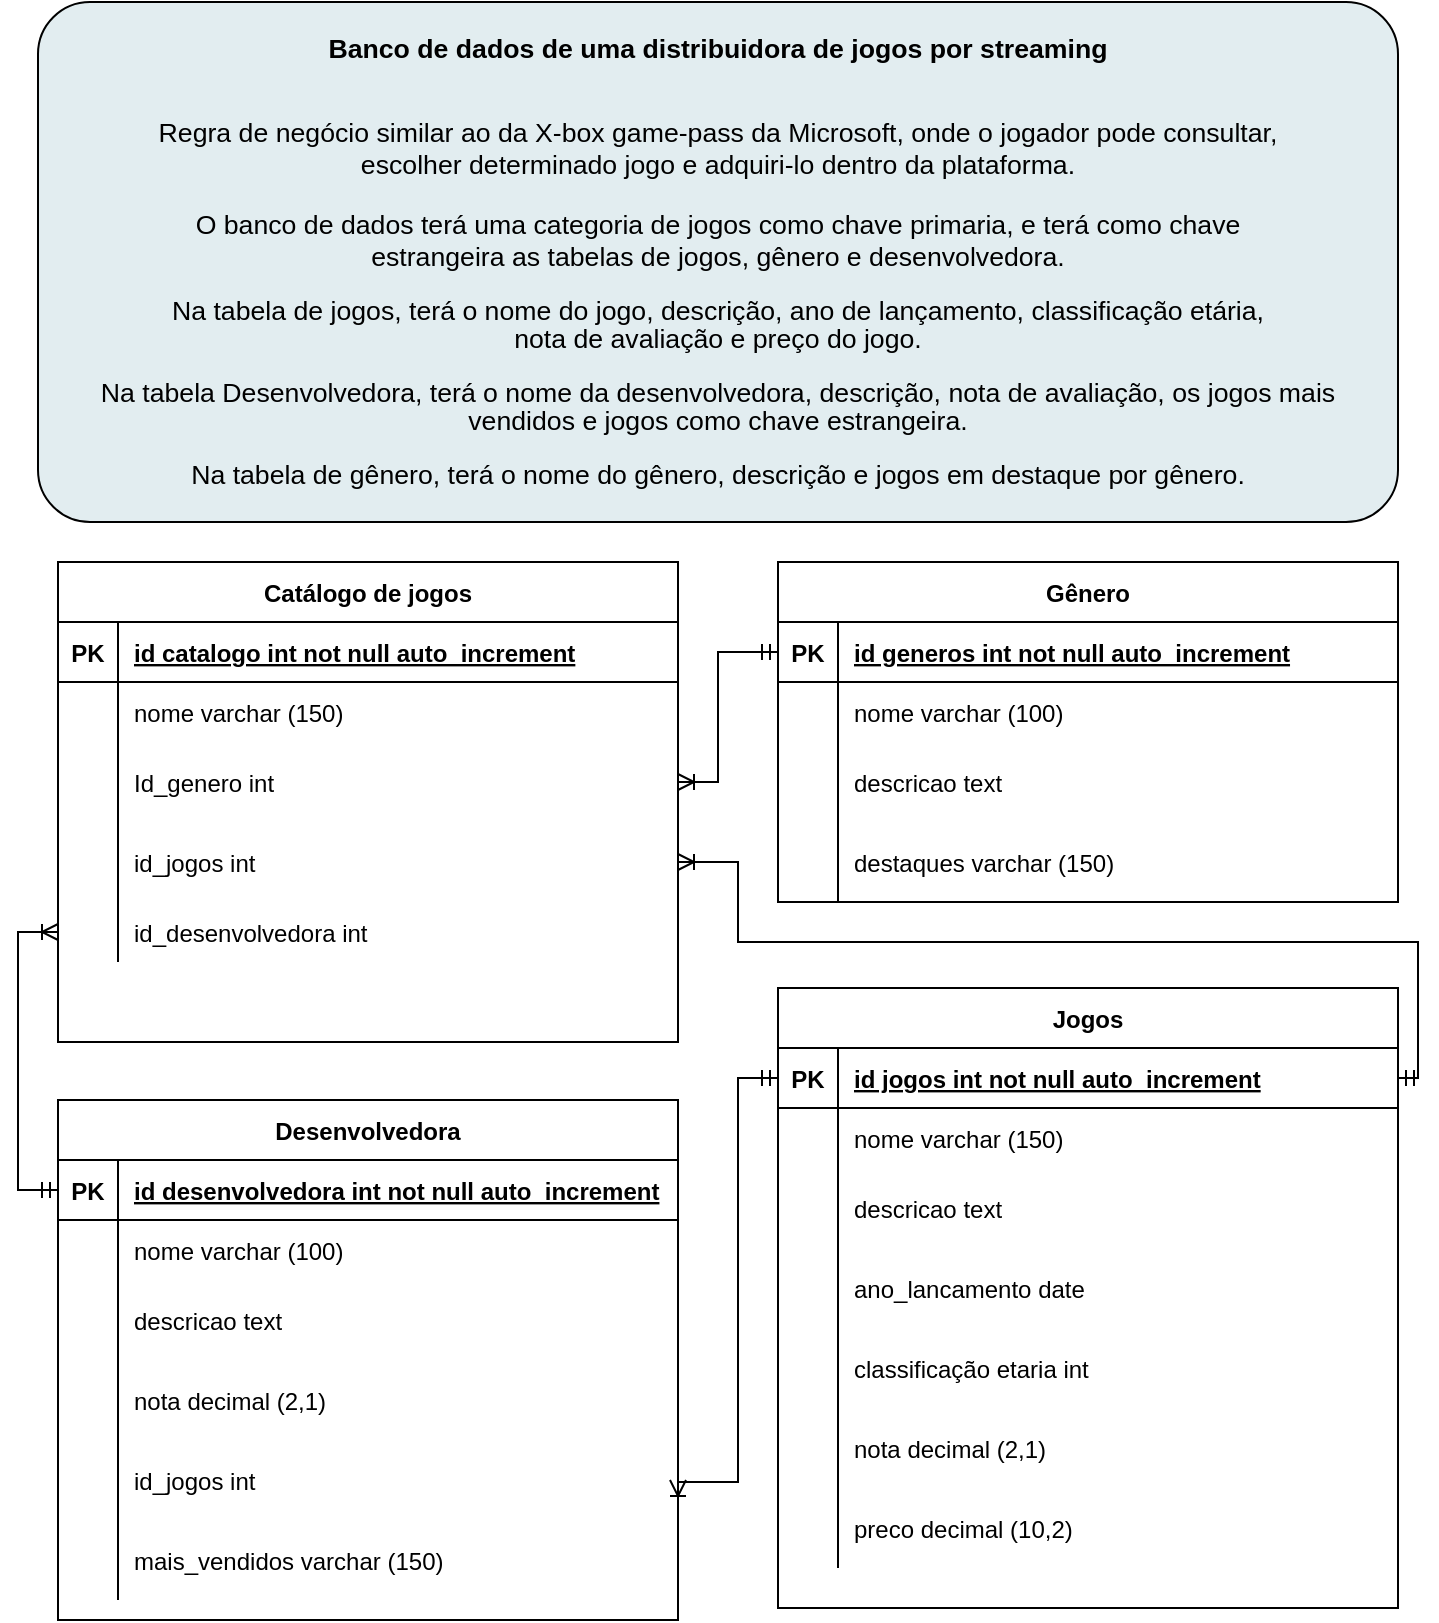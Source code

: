 <mxfile version="20.6.0" type="device"><diagram id="Bnu6wLJjfjW15WHpD5dW" name="Página-1"><mxGraphModel dx="758" dy="1633" grid="1" gridSize="10" guides="1" tooltips="1" connect="1" arrows="1" fold="1" page="1" pageScale="1" pageWidth="827" pageHeight="1169" math="0" shadow="0"><root><mxCell id="0"/><mxCell id="1" parent="0"/><mxCell id="dO7ic97XobzAoHaATw9W-1" value="Jogos" style="shape=table;startSize=30;container=1;collapsible=1;childLayout=tableLayout;fixedRows=1;rowLines=0;fontStyle=1;align=center;resizeLast=1;" parent="1" vertex="1"><mxGeometry x="460" y="203" width="310" height="310" as="geometry"/></mxCell><mxCell id="dO7ic97XobzAoHaATw9W-2" value="" style="shape=tableRow;horizontal=0;startSize=0;swimlaneHead=0;swimlaneBody=0;fillColor=none;collapsible=0;dropTarget=0;points=[[0,0.5],[1,0.5]];portConstraint=eastwest;top=0;left=0;right=0;bottom=1;" parent="dO7ic97XobzAoHaATw9W-1" vertex="1"><mxGeometry y="30" width="310" height="30" as="geometry"/></mxCell><mxCell id="dO7ic97XobzAoHaATw9W-3" value="PK" style="shape=partialRectangle;connectable=0;fillColor=none;top=0;left=0;bottom=0;right=0;fontStyle=1;overflow=hidden;" parent="dO7ic97XobzAoHaATw9W-2" vertex="1"><mxGeometry width="30" height="30" as="geometry"><mxRectangle width="30" height="30" as="alternateBounds"/></mxGeometry></mxCell><mxCell id="dO7ic97XobzAoHaATw9W-4" value="id jogos int not null auto_increment" style="shape=partialRectangle;connectable=0;fillColor=none;top=0;left=0;bottom=0;right=0;align=left;spacingLeft=6;fontStyle=5;overflow=hidden;" parent="dO7ic97XobzAoHaATw9W-2" vertex="1"><mxGeometry x="30" width="280" height="30" as="geometry"><mxRectangle width="280" height="30" as="alternateBounds"/></mxGeometry></mxCell><mxCell id="dO7ic97XobzAoHaATw9W-5" value="" style="shape=tableRow;horizontal=0;startSize=0;swimlaneHead=0;swimlaneBody=0;fillColor=none;collapsible=0;dropTarget=0;points=[[0,0.5],[1,0.5]];portConstraint=eastwest;top=0;left=0;right=0;bottom=0;" parent="dO7ic97XobzAoHaATw9W-1" vertex="1"><mxGeometry y="60" width="310" height="30" as="geometry"/></mxCell><mxCell id="dO7ic97XobzAoHaATw9W-6" value="" style="shape=partialRectangle;connectable=0;fillColor=none;top=0;left=0;bottom=0;right=0;editable=1;overflow=hidden;" parent="dO7ic97XobzAoHaATw9W-5" vertex="1"><mxGeometry width="30" height="30" as="geometry"><mxRectangle width="30" height="30" as="alternateBounds"/></mxGeometry></mxCell><mxCell id="dO7ic97XobzAoHaATw9W-7" value="nome varchar (150)" style="shape=partialRectangle;connectable=0;fillColor=none;top=0;left=0;bottom=0;right=0;align=left;spacingLeft=6;overflow=hidden;" parent="dO7ic97XobzAoHaATw9W-5" vertex="1"><mxGeometry x="30" width="280" height="30" as="geometry"><mxRectangle width="280" height="30" as="alternateBounds"/></mxGeometry></mxCell><mxCell id="dO7ic97XobzAoHaATw9W-20" value="" style="shape=tableRow;horizontal=0;startSize=0;swimlaneHead=0;swimlaneBody=0;fillColor=none;collapsible=0;dropTarget=0;points=[[0,0.5],[1,0.5]];portConstraint=eastwest;top=0;left=0;right=0;bottom=0;" parent="dO7ic97XobzAoHaATw9W-1" vertex="1"><mxGeometry y="90" width="310" height="40" as="geometry"/></mxCell><mxCell id="dO7ic97XobzAoHaATw9W-21" value="" style="shape=partialRectangle;connectable=0;fillColor=none;top=0;left=0;bottom=0;right=0;editable=1;overflow=hidden;" parent="dO7ic97XobzAoHaATw9W-20" vertex="1"><mxGeometry width="30" height="40" as="geometry"><mxRectangle width="30" height="40" as="alternateBounds"/></mxGeometry></mxCell><mxCell id="dO7ic97XobzAoHaATw9W-22" value="descricao text" style="shape=partialRectangle;connectable=0;fillColor=none;top=0;left=0;bottom=0;right=0;align=left;spacingLeft=6;overflow=hidden;" parent="dO7ic97XobzAoHaATw9W-20" vertex="1"><mxGeometry x="30" width="280" height="40" as="geometry"><mxRectangle width="280" height="40" as="alternateBounds"/></mxGeometry></mxCell><mxCell id="dO7ic97XobzAoHaATw9W-14" value="" style="shape=tableRow;horizontal=0;startSize=0;swimlaneHead=0;swimlaneBody=0;fillColor=none;collapsible=0;dropTarget=0;points=[[0,0.5],[1,0.5]];portConstraint=eastwest;top=0;left=0;right=0;bottom=0;" parent="dO7ic97XobzAoHaATw9W-1" vertex="1"><mxGeometry y="130" width="310" height="40" as="geometry"/></mxCell><mxCell id="dO7ic97XobzAoHaATw9W-15" value="" style="shape=partialRectangle;connectable=0;fillColor=none;top=0;left=0;bottom=0;right=0;editable=1;overflow=hidden;" parent="dO7ic97XobzAoHaATw9W-14" vertex="1"><mxGeometry width="30" height="40" as="geometry"><mxRectangle width="30" height="40" as="alternateBounds"/></mxGeometry></mxCell><mxCell id="dO7ic97XobzAoHaATw9W-16" value="ano_lancamento date" style="shape=partialRectangle;connectable=0;fillColor=none;top=0;left=0;bottom=0;right=0;align=left;spacingLeft=6;overflow=hidden;" parent="dO7ic97XobzAoHaATw9W-14" vertex="1"><mxGeometry x="30" width="280" height="40" as="geometry"><mxRectangle width="280" height="40" as="alternateBounds"/></mxGeometry></mxCell><mxCell id="dO7ic97XobzAoHaATw9W-17" value="" style="shape=tableRow;horizontal=0;startSize=0;swimlaneHead=0;swimlaneBody=0;fillColor=none;collapsible=0;dropTarget=0;points=[[0,0.5],[1,0.5]];portConstraint=eastwest;top=0;left=0;right=0;bottom=0;" parent="dO7ic97XobzAoHaATw9W-1" vertex="1"><mxGeometry y="170" width="310" height="40" as="geometry"/></mxCell><mxCell id="dO7ic97XobzAoHaATw9W-18" value="" style="shape=partialRectangle;connectable=0;fillColor=none;top=0;left=0;bottom=0;right=0;editable=1;overflow=hidden;" parent="dO7ic97XobzAoHaATw9W-17" vertex="1"><mxGeometry width="30" height="40" as="geometry"><mxRectangle width="30" height="40" as="alternateBounds"/></mxGeometry></mxCell><mxCell id="dO7ic97XobzAoHaATw9W-19" value="classificação etaria int" style="shape=partialRectangle;connectable=0;fillColor=none;top=0;left=0;bottom=0;right=0;align=left;spacingLeft=6;overflow=hidden;" parent="dO7ic97XobzAoHaATw9W-17" vertex="1"><mxGeometry x="30" width="280" height="40" as="geometry"><mxRectangle width="280" height="40" as="alternateBounds"/></mxGeometry></mxCell><mxCell id="dO7ic97XobzAoHaATw9W-23" value="" style="shape=tableRow;horizontal=0;startSize=0;swimlaneHead=0;swimlaneBody=0;fillColor=none;collapsible=0;dropTarget=0;points=[[0,0.5],[1,0.5]];portConstraint=eastwest;top=0;left=0;right=0;bottom=0;" parent="dO7ic97XobzAoHaATw9W-1" vertex="1"><mxGeometry y="210" width="310" height="40" as="geometry"/></mxCell><mxCell id="dO7ic97XobzAoHaATw9W-24" value="" style="shape=partialRectangle;connectable=0;fillColor=none;top=0;left=0;bottom=0;right=0;editable=1;overflow=hidden;" parent="dO7ic97XobzAoHaATw9W-23" vertex="1"><mxGeometry width="30" height="40" as="geometry"><mxRectangle width="30" height="40" as="alternateBounds"/></mxGeometry></mxCell><mxCell id="dO7ic97XobzAoHaATw9W-25" value="nota decimal (2,1)" style="shape=partialRectangle;connectable=0;fillColor=none;top=0;left=0;bottom=0;right=0;align=left;spacingLeft=6;overflow=hidden;" parent="dO7ic97XobzAoHaATw9W-23" vertex="1"><mxGeometry x="30" width="280" height="40" as="geometry"><mxRectangle width="280" height="40" as="alternateBounds"/></mxGeometry></mxCell><mxCell id="dO7ic97XobzAoHaATw9W-57" value="" style="shape=tableRow;horizontal=0;startSize=0;swimlaneHead=0;swimlaneBody=0;fillColor=none;collapsible=0;dropTarget=0;points=[[0,0.5],[1,0.5]];portConstraint=eastwest;top=0;left=0;right=0;bottom=0;" parent="dO7ic97XobzAoHaATw9W-1" vertex="1"><mxGeometry y="250" width="310" height="40" as="geometry"/></mxCell><mxCell id="dO7ic97XobzAoHaATw9W-58" value="" style="shape=partialRectangle;connectable=0;fillColor=none;top=0;left=0;bottom=0;right=0;editable=1;overflow=hidden;" parent="dO7ic97XobzAoHaATw9W-57" vertex="1"><mxGeometry width="30" height="40" as="geometry"><mxRectangle width="30" height="40" as="alternateBounds"/></mxGeometry></mxCell><mxCell id="dO7ic97XobzAoHaATw9W-59" value="preco decimal (10,2)" style="shape=partialRectangle;connectable=0;fillColor=none;top=0;left=0;bottom=0;right=0;align=left;spacingLeft=6;overflow=hidden;" parent="dO7ic97XobzAoHaATw9W-57" vertex="1"><mxGeometry x="30" width="280" height="40" as="geometry"><mxRectangle width="280" height="40" as="alternateBounds"/></mxGeometry></mxCell><mxCell id="dO7ic97XobzAoHaATw9W-26" value="Desenvolvedora" style="shape=table;startSize=30;container=1;collapsible=1;childLayout=tableLayout;fixedRows=1;rowLines=0;fontStyle=1;align=center;resizeLast=1;" parent="1" vertex="1"><mxGeometry x="100" y="259" width="310" height="260" as="geometry"/></mxCell><mxCell id="dO7ic97XobzAoHaATw9W-27" value="" style="shape=tableRow;horizontal=0;startSize=0;swimlaneHead=0;swimlaneBody=0;fillColor=none;collapsible=0;dropTarget=0;points=[[0,0.5],[1,0.5]];portConstraint=eastwest;top=0;left=0;right=0;bottom=1;" parent="dO7ic97XobzAoHaATw9W-26" vertex="1"><mxGeometry y="30" width="310" height="30" as="geometry"/></mxCell><mxCell id="dO7ic97XobzAoHaATw9W-28" value="PK" style="shape=partialRectangle;connectable=0;fillColor=none;top=0;left=0;bottom=0;right=0;fontStyle=1;overflow=hidden;" parent="dO7ic97XobzAoHaATw9W-27" vertex="1"><mxGeometry width="30" height="30" as="geometry"><mxRectangle width="30" height="30" as="alternateBounds"/></mxGeometry></mxCell><mxCell id="dO7ic97XobzAoHaATw9W-29" value="id desenvolvedora int not null auto_increment" style="shape=partialRectangle;connectable=0;fillColor=none;top=0;left=0;bottom=0;right=0;align=left;spacingLeft=6;fontStyle=5;overflow=hidden;" parent="dO7ic97XobzAoHaATw9W-27" vertex="1"><mxGeometry x="30" width="280" height="30" as="geometry"><mxRectangle width="280" height="30" as="alternateBounds"/></mxGeometry></mxCell><mxCell id="dO7ic97XobzAoHaATw9W-30" value="" style="shape=tableRow;horizontal=0;startSize=0;swimlaneHead=0;swimlaneBody=0;fillColor=none;collapsible=0;dropTarget=0;points=[[0,0.5],[1,0.5]];portConstraint=eastwest;top=0;left=0;right=0;bottom=0;" parent="dO7ic97XobzAoHaATw9W-26" vertex="1"><mxGeometry y="60" width="310" height="30" as="geometry"/></mxCell><mxCell id="dO7ic97XobzAoHaATw9W-31" value="" style="shape=partialRectangle;connectable=0;fillColor=none;top=0;left=0;bottom=0;right=0;editable=1;overflow=hidden;" parent="dO7ic97XobzAoHaATw9W-30" vertex="1"><mxGeometry width="30" height="30" as="geometry"><mxRectangle width="30" height="30" as="alternateBounds"/></mxGeometry></mxCell><mxCell id="dO7ic97XobzAoHaATw9W-32" value="nome varchar (100)" style="shape=partialRectangle;connectable=0;fillColor=none;top=0;left=0;bottom=0;right=0;align=left;spacingLeft=6;overflow=hidden;" parent="dO7ic97XobzAoHaATw9W-30" vertex="1"><mxGeometry x="30" width="280" height="30" as="geometry"><mxRectangle width="280" height="30" as="alternateBounds"/></mxGeometry></mxCell><mxCell id="dO7ic97XobzAoHaATw9W-36" value="" style="shape=tableRow;horizontal=0;startSize=0;swimlaneHead=0;swimlaneBody=0;fillColor=none;collapsible=0;dropTarget=0;points=[[0,0.5],[1,0.5]];portConstraint=eastwest;top=0;left=0;right=0;bottom=0;" parent="dO7ic97XobzAoHaATw9W-26" vertex="1"><mxGeometry y="90" width="310" height="40" as="geometry"/></mxCell><mxCell id="dO7ic97XobzAoHaATw9W-37" value="" style="shape=partialRectangle;connectable=0;fillColor=none;top=0;left=0;bottom=0;right=0;editable=1;overflow=hidden;" parent="dO7ic97XobzAoHaATw9W-36" vertex="1"><mxGeometry width="30" height="40" as="geometry"><mxRectangle width="30" height="40" as="alternateBounds"/></mxGeometry></mxCell><mxCell id="dO7ic97XobzAoHaATw9W-38" value="descricao text" style="shape=partialRectangle;connectable=0;fillColor=none;top=0;left=0;bottom=0;right=0;align=left;spacingLeft=6;overflow=hidden;" parent="dO7ic97XobzAoHaATw9W-36" vertex="1"><mxGeometry x="30" width="280" height="40" as="geometry"><mxRectangle width="280" height="40" as="alternateBounds"/></mxGeometry></mxCell><mxCell id="dO7ic97XobzAoHaATw9W-42" value="" style="shape=tableRow;horizontal=0;startSize=0;swimlaneHead=0;swimlaneBody=0;fillColor=none;collapsible=0;dropTarget=0;points=[[0,0.5],[1,0.5]];portConstraint=eastwest;top=0;left=0;right=0;bottom=0;" parent="dO7ic97XobzAoHaATw9W-26" vertex="1"><mxGeometry y="130" width="310" height="40" as="geometry"/></mxCell><mxCell id="dO7ic97XobzAoHaATw9W-43" value="" style="shape=partialRectangle;connectable=0;fillColor=none;top=0;left=0;bottom=0;right=0;editable=1;overflow=hidden;" parent="dO7ic97XobzAoHaATw9W-42" vertex="1"><mxGeometry width="30" height="40" as="geometry"><mxRectangle width="30" height="40" as="alternateBounds"/></mxGeometry></mxCell><mxCell id="dO7ic97XobzAoHaATw9W-44" value="nota decimal (2,1)" style="shape=partialRectangle;connectable=0;fillColor=none;top=0;left=0;bottom=0;right=0;align=left;spacingLeft=6;overflow=hidden;" parent="dO7ic97XobzAoHaATw9W-42" vertex="1"><mxGeometry x="30" width="280" height="40" as="geometry"><mxRectangle width="280" height="40" as="alternateBounds"/></mxGeometry></mxCell><mxCell id="CWT0mndOam_7KFvWtEqS-17" value="" style="shape=tableRow;horizontal=0;startSize=0;swimlaneHead=0;swimlaneBody=0;fillColor=none;collapsible=0;dropTarget=0;points=[[0,0.5],[1,0.5]];portConstraint=eastwest;top=0;left=0;right=0;bottom=0;" vertex="1" parent="dO7ic97XobzAoHaATw9W-26"><mxGeometry y="170" width="310" height="40" as="geometry"/></mxCell><mxCell id="CWT0mndOam_7KFvWtEqS-18" value="" style="shape=partialRectangle;connectable=0;fillColor=none;top=0;left=0;bottom=0;right=0;editable=1;overflow=hidden;" vertex="1" parent="CWT0mndOam_7KFvWtEqS-17"><mxGeometry width="30" height="40" as="geometry"><mxRectangle width="30" height="40" as="alternateBounds"/></mxGeometry></mxCell><mxCell id="CWT0mndOam_7KFvWtEqS-19" value="id_jogos int" style="shape=partialRectangle;connectable=0;fillColor=none;top=0;left=0;bottom=0;right=0;align=left;spacingLeft=6;overflow=hidden;" vertex="1" parent="CWT0mndOam_7KFvWtEqS-17"><mxGeometry x="30" width="280" height="40" as="geometry"><mxRectangle width="280" height="40" as="alternateBounds"/></mxGeometry></mxCell><mxCell id="dO7ic97XobzAoHaATw9W-129" value="" style="shape=tableRow;horizontal=0;startSize=0;swimlaneHead=0;swimlaneBody=0;fillColor=none;collapsible=0;dropTarget=0;points=[[0,0.5],[1,0.5]];portConstraint=eastwest;top=0;left=0;right=0;bottom=0;" parent="dO7ic97XobzAoHaATw9W-26" vertex="1"><mxGeometry y="210" width="310" height="40" as="geometry"/></mxCell><mxCell id="dO7ic97XobzAoHaATw9W-130" value="" style="shape=partialRectangle;connectable=0;fillColor=none;top=0;left=0;bottom=0;right=0;editable=1;overflow=hidden;" parent="dO7ic97XobzAoHaATw9W-129" vertex="1"><mxGeometry width="30" height="40" as="geometry"><mxRectangle width="30" height="40" as="alternateBounds"/></mxGeometry></mxCell><mxCell id="dO7ic97XobzAoHaATw9W-131" value="mais_vendidos varchar (150)" style="shape=partialRectangle;connectable=0;fillColor=none;top=0;left=0;bottom=0;right=0;align=left;spacingLeft=6;overflow=hidden;" parent="dO7ic97XobzAoHaATw9W-129" vertex="1"><mxGeometry x="30" width="280" height="40" as="geometry"><mxRectangle width="280" height="40" as="alternateBounds"/></mxGeometry></mxCell><mxCell id="dO7ic97XobzAoHaATw9W-61" value="Gênero" style="shape=table;startSize=30;container=1;collapsible=1;childLayout=tableLayout;fixedRows=1;rowLines=0;fontStyle=1;align=center;resizeLast=1;" parent="1" vertex="1"><mxGeometry x="460" y="-10" width="310" height="170" as="geometry"/></mxCell><mxCell id="dO7ic97XobzAoHaATw9W-62" value="" style="shape=tableRow;horizontal=0;startSize=0;swimlaneHead=0;swimlaneBody=0;fillColor=none;collapsible=0;dropTarget=0;points=[[0,0.5],[1,0.5]];portConstraint=eastwest;top=0;left=0;right=0;bottom=1;" parent="dO7ic97XobzAoHaATw9W-61" vertex="1"><mxGeometry y="30" width="310" height="30" as="geometry"/></mxCell><mxCell id="dO7ic97XobzAoHaATw9W-63" value="PK" style="shape=partialRectangle;connectable=0;fillColor=none;top=0;left=0;bottom=0;right=0;fontStyle=1;overflow=hidden;" parent="dO7ic97XobzAoHaATw9W-62" vertex="1"><mxGeometry width="30" height="30" as="geometry"><mxRectangle width="30" height="30" as="alternateBounds"/></mxGeometry></mxCell><mxCell id="dO7ic97XobzAoHaATw9W-64" value="id generos int not null auto_increment" style="shape=partialRectangle;connectable=0;fillColor=none;top=0;left=0;bottom=0;right=0;align=left;spacingLeft=6;fontStyle=5;overflow=hidden;" parent="dO7ic97XobzAoHaATw9W-62" vertex="1"><mxGeometry x="30" width="280" height="30" as="geometry"><mxRectangle width="280" height="30" as="alternateBounds"/></mxGeometry></mxCell><mxCell id="dO7ic97XobzAoHaATw9W-65" value="" style="shape=tableRow;horizontal=0;startSize=0;swimlaneHead=0;swimlaneBody=0;fillColor=none;collapsible=0;dropTarget=0;points=[[0,0.5],[1,0.5]];portConstraint=eastwest;top=0;left=0;right=0;bottom=0;" parent="dO7ic97XobzAoHaATw9W-61" vertex="1"><mxGeometry y="60" width="310" height="30" as="geometry"/></mxCell><mxCell id="dO7ic97XobzAoHaATw9W-66" value="" style="shape=partialRectangle;connectable=0;fillColor=none;top=0;left=0;bottom=0;right=0;editable=1;overflow=hidden;" parent="dO7ic97XobzAoHaATw9W-65" vertex="1"><mxGeometry width="30" height="30" as="geometry"><mxRectangle width="30" height="30" as="alternateBounds"/></mxGeometry></mxCell><mxCell id="dO7ic97XobzAoHaATw9W-67" value="nome varchar (100)" style="shape=partialRectangle;connectable=0;fillColor=none;top=0;left=0;bottom=0;right=0;align=left;spacingLeft=6;overflow=hidden;" parent="dO7ic97XobzAoHaATw9W-65" vertex="1"><mxGeometry x="30" width="280" height="30" as="geometry"><mxRectangle width="280" height="30" as="alternateBounds"/></mxGeometry></mxCell><mxCell id="dO7ic97XobzAoHaATw9W-68" value="" style="shape=tableRow;horizontal=0;startSize=0;swimlaneHead=0;swimlaneBody=0;fillColor=none;collapsible=0;dropTarget=0;points=[[0,0.5],[1,0.5]];portConstraint=eastwest;top=0;left=0;right=0;bottom=0;" parent="dO7ic97XobzAoHaATw9W-61" vertex="1"><mxGeometry y="90" width="310" height="40" as="geometry"/></mxCell><mxCell id="dO7ic97XobzAoHaATw9W-69" value="" style="shape=partialRectangle;connectable=0;fillColor=none;top=0;left=0;bottom=0;right=0;editable=1;overflow=hidden;" parent="dO7ic97XobzAoHaATw9W-68" vertex="1"><mxGeometry width="30" height="40" as="geometry"><mxRectangle width="30" height="40" as="alternateBounds"/></mxGeometry></mxCell><mxCell id="dO7ic97XobzAoHaATw9W-70" value="descricao text" style="shape=partialRectangle;connectable=0;fillColor=none;top=0;left=0;bottom=0;right=0;align=left;spacingLeft=6;overflow=hidden;" parent="dO7ic97XobzAoHaATw9W-68" vertex="1"><mxGeometry x="30" width="280" height="40" as="geometry"><mxRectangle width="280" height="40" as="alternateBounds"/></mxGeometry></mxCell><mxCell id="dO7ic97XobzAoHaATw9W-78" value="" style="shape=tableRow;horizontal=0;startSize=0;swimlaneHead=0;swimlaneBody=0;fillColor=none;collapsible=0;dropTarget=0;points=[[0,0.5],[1,0.5]];portConstraint=eastwest;top=0;left=0;right=0;bottom=0;" parent="dO7ic97XobzAoHaATw9W-61" vertex="1"><mxGeometry y="130" width="310" height="40" as="geometry"/></mxCell><mxCell id="dO7ic97XobzAoHaATw9W-79" value="" style="shape=partialRectangle;connectable=0;fillColor=none;top=0;left=0;bottom=0;right=0;editable=1;overflow=hidden;" parent="dO7ic97XobzAoHaATw9W-78" vertex="1"><mxGeometry width="30" height="40" as="geometry"><mxRectangle width="30" height="40" as="alternateBounds"/></mxGeometry></mxCell><mxCell id="dO7ic97XobzAoHaATw9W-80" value="destaques varchar (150)" style="shape=partialRectangle;connectable=0;fillColor=none;top=0;left=0;bottom=0;right=0;align=left;spacingLeft=6;overflow=hidden;" parent="dO7ic97XobzAoHaATw9W-78" vertex="1"><mxGeometry x="30" width="280" height="40" as="geometry"><mxRectangle width="280" height="40" as="alternateBounds"/></mxGeometry></mxCell><mxCell id="dO7ic97XobzAoHaATw9W-81" value="Catálogo de jogos" style="shape=table;startSize=30;container=1;collapsible=1;childLayout=tableLayout;fixedRows=1;rowLines=0;fontStyle=1;align=center;resizeLast=1;" parent="1" vertex="1"><mxGeometry x="100" y="-10" width="310" height="240" as="geometry"/></mxCell><mxCell id="dO7ic97XobzAoHaATw9W-82" value="" style="shape=tableRow;horizontal=0;startSize=0;swimlaneHead=0;swimlaneBody=0;fillColor=none;collapsible=0;dropTarget=0;points=[[0,0.5],[1,0.5]];portConstraint=eastwest;top=0;left=0;right=0;bottom=1;" parent="dO7ic97XobzAoHaATw9W-81" vertex="1"><mxGeometry y="30" width="310" height="30" as="geometry"/></mxCell><mxCell id="dO7ic97XobzAoHaATw9W-83" value="PK" style="shape=partialRectangle;connectable=0;fillColor=none;top=0;left=0;bottom=0;right=0;fontStyle=1;overflow=hidden;" parent="dO7ic97XobzAoHaATw9W-82" vertex="1"><mxGeometry width="30" height="30" as="geometry"><mxRectangle width="30" height="30" as="alternateBounds"/></mxGeometry></mxCell><mxCell id="dO7ic97XobzAoHaATw9W-84" value="id catalogo int not null auto_increment" style="shape=partialRectangle;connectable=0;fillColor=none;top=0;left=0;bottom=0;right=0;align=left;spacingLeft=6;fontStyle=5;overflow=hidden;" parent="dO7ic97XobzAoHaATw9W-82" vertex="1"><mxGeometry x="30" width="280" height="30" as="geometry"><mxRectangle width="280" height="30" as="alternateBounds"/></mxGeometry></mxCell><mxCell id="dO7ic97XobzAoHaATw9W-85" value="" style="shape=tableRow;horizontal=0;startSize=0;swimlaneHead=0;swimlaneBody=0;fillColor=none;collapsible=0;dropTarget=0;points=[[0,0.5],[1,0.5]];portConstraint=eastwest;top=0;left=0;right=0;bottom=0;" parent="dO7ic97XobzAoHaATw9W-81" vertex="1"><mxGeometry y="60" width="310" height="30" as="geometry"/></mxCell><mxCell id="dO7ic97XobzAoHaATw9W-86" value="" style="shape=partialRectangle;connectable=0;fillColor=none;top=0;left=0;bottom=0;right=0;editable=1;overflow=hidden;" parent="dO7ic97XobzAoHaATw9W-85" vertex="1"><mxGeometry width="30" height="30" as="geometry"><mxRectangle width="30" height="30" as="alternateBounds"/></mxGeometry></mxCell><mxCell id="dO7ic97XobzAoHaATw9W-87" value="nome varchar (150)" style="shape=partialRectangle;connectable=0;fillColor=none;top=0;left=0;bottom=0;right=0;align=left;spacingLeft=6;overflow=hidden;" parent="dO7ic97XobzAoHaATw9W-85" vertex="1"><mxGeometry x="30" width="280" height="30" as="geometry"><mxRectangle width="280" height="30" as="alternateBounds"/></mxGeometry></mxCell><mxCell id="dO7ic97XobzAoHaATw9W-11" value="" style="shape=tableRow;horizontal=0;startSize=0;swimlaneHead=0;swimlaneBody=0;fillColor=none;collapsible=0;dropTarget=0;points=[[0,0.5],[1,0.5]];portConstraint=eastwest;top=0;left=0;right=0;bottom=0;" parent="dO7ic97XobzAoHaATw9W-81" vertex="1"><mxGeometry y="90" width="310" height="40" as="geometry"/></mxCell><mxCell id="dO7ic97XobzAoHaATw9W-12" value="" style="shape=partialRectangle;connectable=0;fillColor=none;top=0;left=0;bottom=0;right=0;editable=1;overflow=hidden;" parent="dO7ic97XobzAoHaATw9W-11" vertex="1"><mxGeometry width="30" height="40" as="geometry"><mxRectangle width="30" height="40" as="alternateBounds"/></mxGeometry></mxCell><mxCell id="dO7ic97XobzAoHaATw9W-13" value="Id_genero int" style="shape=partialRectangle;connectable=0;fillColor=none;top=0;left=0;bottom=0;right=0;align=left;spacingLeft=6;overflow=hidden;" parent="dO7ic97XobzAoHaATw9W-11" vertex="1"><mxGeometry x="30" width="280" height="40" as="geometry"><mxRectangle width="280" height="40" as="alternateBounds"/></mxGeometry></mxCell><mxCell id="dO7ic97XobzAoHaATw9W-88" value="" style="shape=tableRow;horizontal=0;startSize=0;swimlaneHead=0;swimlaneBody=0;fillColor=none;collapsible=0;dropTarget=0;points=[[0,0.5],[1,0.5]];portConstraint=eastwest;top=0;left=0;right=0;bottom=0;" parent="dO7ic97XobzAoHaATw9W-81" vertex="1"><mxGeometry y="130" width="310" height="40" as="geometry"/></mxCell><mxCell id="dO7ic97XobzAoHaATw9W-89" value="" style="shape=partialRectangle;connectable=0;fillColor=none;top=0;left=0;bottom=0;right=0;editable=1;overflow=hidden;" parent="dO7ic97XobzAoHaATw9W-88" vertex="1"><mxGeometry width="30" height="40" as="geometry"><mxRectangle width="30" height="40" as="alternateBounds"/></mxGeometry></mxCell><mxCell id="dO7ic97XobzAoHaATw9W-90" value="id_jogos int" style="shape=partialRectangle;connectable=0;fillColor=none;top=0;left=0;bottom=0;right=0;align=left;spacingLeft=6;overflow=hidden;" parent="dO7ic97XobzAoHaATw9W-88" vertex="1"><mxGeometry x="30" width="280" height="40" as="geometry"><mxRectangle width="280" height="40" as="alternateBounds"/></mxGeometry></mxCell><mxCell id="dO7ic97XobzAoHaATw9W-8" value="" style="shape=tableRow;horizontal=0;startSize=0;swimlaneHead=0;swimlaneBody=0;fillColor=none;collapsible=0;dropTarget=0;points=[[0,0.5],[1,0.5]];portConstraint=eastwest;top=0;left=0;right=0;bottom=0;" parent="dO7ic97XobzAoHaATw9W-81" vertex="1"><mxGeometry y="170" width="310" height="30" as="geometry"/></mxCell><mxCell id="dO7ic97XobzAoHaATw9W-9" value="" style="shape=partialRectangle;connectable=0;fillColor=none;top=0;left=0;bottom=0;right=0;editable=1;overflow=hidden;" parent="dO7ic97XobzAoHaATw9W-8" vertex="1"><mxGeometry width="30" height="30" as="geometry"><mxRectangle width="30" height="30" as="alternateBounds"/></mxGeometry></mxCell><mxCell id="dO7ic97XobzAoHaATw9W-10" value="id_desenvolvedora int" style="shape=partialRectangle;connectable=0;fillColor=none;top=0;left=0;bottom=0;right=0;align=left;spacingLeft=6;overflow=hidden;" parent="dO7ic97XobzAoHaATw9W-8" vertex="1"><mxGeometry x="30" width="280" height="30" as="geometry"><mxRectangle width="280" height="30" as="alternateBounds"/></mxGeometry></mxCell><mxCell id="CWT0mndOam_7KFvWtEqS-14" value="" style="edgeStyle=orthogonalEdgeStyle;fontSize=12;html=1;endArrow=ERoneToMany;startArrow=ERmandOne;rounded=0;exitX=0;exitY=0.5;exitDx=0;exitDy=0;entryX=1;entryY=0.5;entryDx=0;entryDy=0;" edge="1" parent="1" source="dO7ic97XobzAoHaATw9W-62" target="dO7ic97XobzAoHaATw9W-11"><mxGeometry width="100" height="100" relative="1" as="geometry"><mxPoint x="330" y="250" as="sourcePoint"/><mxPoint x="430" y="150" as="targetPoint"/><Array as="points"><mxPoint x="430" y="35"/><mxPoint x="430" y="100"/></Array></mxGeometry></mxCell><mxCell id="CWT0mndOam_7KFvWtEqS-15" value="" style="edgeStyle=orthogonalEdgeStyle;fontSize=12;html=1;endArrow=ERoneToMany;startArrow=ERmandOne;rounded=0;exitX=0;exitY=0.5;exitDx=0;exitDy=0;entryX=0;entryY=0.5;entryDx=0;entryDy=0;" edge="1" parent="1" source="dO7ic97XobzAoHaATw9W-27" target="dO7ic97XobzAoHaATw9W-8"><mxGeometry width="100" height="100" relative="1" as="geometry"><mxPoint x="330" y="293" as="sourcePoint"/><mxPoint x="10" y="220" as="targetPoint"/><Array as="points"><mxPoint x="80" y="304"/><mxPoint x="80" y="175"/></Array></mxGeometry></mxCell><mxCell id="CWT0mndOam_7KFvWtEqS-16" value="" style="edgeStyle=orthogonalEdgeStyle;fontSize=12;html=1;endArrow=ERoneToMany;startArrow=ERmandOne;rounded=0;exitX=1;exitY=0.5;exitDx=0;exitDy=0;entryX=1;entryY=0.5;entryDx=0;entryDy=0;" edge="1" parent="1" source="dO7ic97XobzAoHaATw9W-2" target="dO7ic97XobzAoHaATw9W-88"><mxGeometry width="100" height="100" relative="1" as="geometry"><mxPoint x="310" y="380" as="sourcePoint"/><mxPoint x="410" y="280" as="targetPoint"/><Array as="points"><mxPoint x="780" y="248"/><mxPoint x="780" y="180"/><mxPoint x="440" y="180"/><mxPoint x="440" y="140"/></Array></mxGeometry></mxCell><mxCell id="CWT0mndOam_7KFvWtEqS-20" value="" style="edgeStyle=orthogonalEdgeStyle;fontSize=12;html=1;endArrow=ERoneToMany;startArrow=ERmandOne;rounded=0;entryX=1;entryY=0.5;entryDx=0;entryDy=0;exitX=0;exitY=0.5;exitDx=0;exitDy=0;" edge="1" parent="1" source="dO7ic97XobzAoHaATw9W-2" target="CWT0mndOam_7KFvWtEqS-17"><mxGeometry width="100" height="100" relative="1" as="geometry"><mxPoint x="440" y="400" as="sourcePoint"/><mxPoint x="420" y="450" as="targetPoint"/><Array as="points"><mxPoint x="440" y="248"/><mxPoint x="440" y="450"/></Array></mxGeometry></mxCell><mxCell id="CWT0mndOam_7KFvWtEqS-42" value="&lt;p class=&quot;MsoNormal&quot;&gt;&lt;b&gt;&lt;span style=&quot;font-size:10.0pt;line-height:107%&quot;&gt;Banco de dados de uma distribuidora de jogos por streaming&lt;/span&gt;&lt;/b&gt;&lt;/p&gt;&lt;br&gt;&lt;span style=&quot;font-size: 10pt; background-color: initial;&quot;&gt;Regra de negócio&amp;nbsp;&lt;/span&gt;&lt;span style=&quot;font-size: 10pt; background-color: initial;&quot;&gt;similar ao da X-box game-pass da Microsoft, onde o jogador pode consultar,&lt;br&gt;&lt;/span&gt;&lt;span style=&quot;font-size: 10pt; background-color: initial;&quot;&gt;escolher determinado jogo e adquiri-lo dentro da plataforma.&lt;/span&gt;&lt;span style=&quot;font-size: 10pt; background-color: initial;&quot;&gt;&lt;br&gt;&lt;/span&gt;&lt;br&gt;&lt;span style=&quot;font-size: 10pt; background-color: initial;&quot;&gt;O banco de&amp;nbsp;&lt;/span&gt;&lt;span style=&quot;font-size: 10pt; background-color: initial;&quot;&gt;dados terá uma categoria de jogos como chave primaria, e terá como chave&lt;br&gt;&lt;/span&gt;&lt;span style=&quot;font-size: 10pt; background-color: initial;&quot;&gt;estrangeira as tabelas de jogos, gênero e desenvolvedora.&lt;/span&gt;&lt;span style=&quot;font-size: 10pt; background-color: initial;&quot;&gt;&lt;br&gt;&lt;/span&gt;&lt;p class=&quot;MsoNormal&quot;&gt;&lt;span style=&quot;font-size:10.0pt;line-height:107%&quot;&gt;Na tabela de jogos, terá o nome do jogo, descrição, ano de lançamento, classificação etária,&lt;br&gt;nota de avaliação e preço do jogo.&lt;/span&gt;&lt;/p&gt;&lt;p class=&quot;MsoNormal&quot;&gt;&lt;span style=&quot;font-size:10.0pt;line-height:107%&quot;&gt;Na tabela Desenvolvedora, terá o nome da desenvolvedora, descrição, nota de avaliação, os jogos mais&lt;br&gt;vendidos e jogos como chave estrangeira.&lt;/span&gt;&lt;/p&gt;&lt;p class=&quot;MsoNormal&quot;&gt;&lt;span style=&quot;font-size:10.0pt;line-height:107%&quot;&gt;Na tabela de gênero, terá o nome do gênero, descrição e jogos em destaque por gênero.&lt;/span&gt;&lt;/p&gt;" style="rounded=1;arcSize=10;whiteSpace=wrap;html=1;align=center;fillColor=#E2EDF0;" vertex="1" parent="1"><mxGeometry x="90" y="-290" width="680" height="260" as="geometry"/></mxCell></root></mxGraphModel></diagram></mxfile>